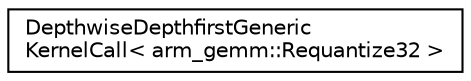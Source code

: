 digraph "Graphical Class Hierarchy"
{
 // LATEX_PDF_SIZE
  edge [fontname="Helvetica",fontsize="10",labelfontname="Helvetica",labelfontsize="10"];
  node [fontname="Helvetica",fontsize="10",shape=record];
  rankdir="LR";
  Node0 [label="DepthwiseDepthfirstGeneric\lKernelCall\< arm_gemm::Requantize32 \>",height=0.2,width=0.4,color="black", fillcolor="white", style="filled",URL="$structarm__conv_1_1depthwise_1_1_depthwise_depthfirst_generic_kernel_call_3_01arm__gemm_1_1_requantize32_01_4.xhtml",tooltip=" "];
}
